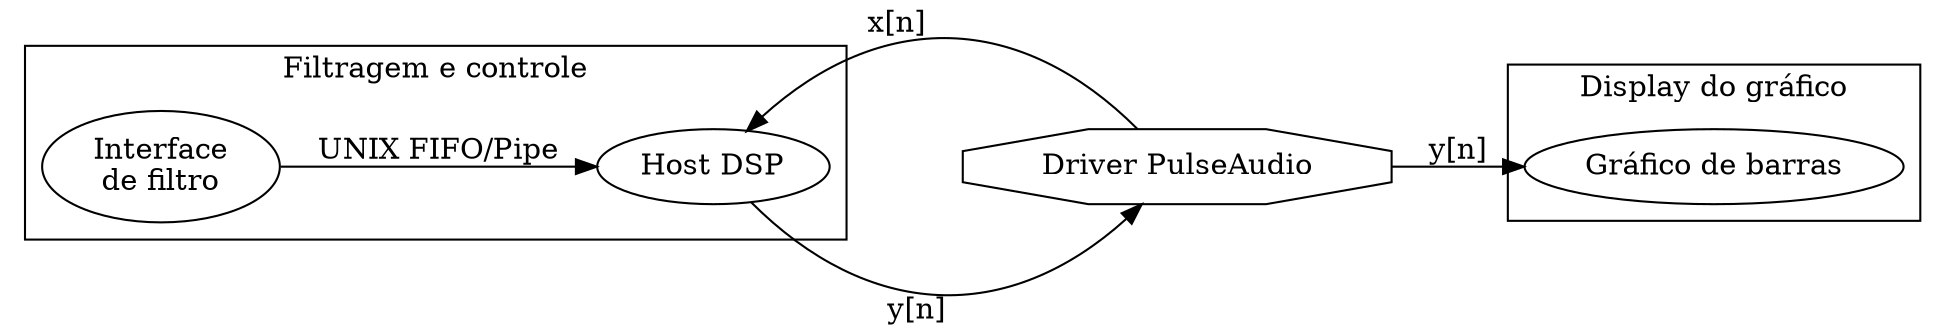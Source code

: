 digraph{
    rankdir=LR
    subgraph cluster_b{
        label="Display do gráfico"
        g[label="Gráfico de barras"]
    }

    param[label="Interface\nde filtro"]

    dsp[label="Host DSP"]
    pulse[shape=octagon label="Driver PulseAudio"]

    subgraph cluster_a{
        label="Filtragem e controle"
        dsp;param
    }

    pulse:nw->dsp:ne[label="x[n]"]
    dsp:se->pulse:sw[xlabel="y[n]"]
    pulse->g[label="y[n]"]
    param->dsp[label="UNIX FIFO/Pipe"]
}